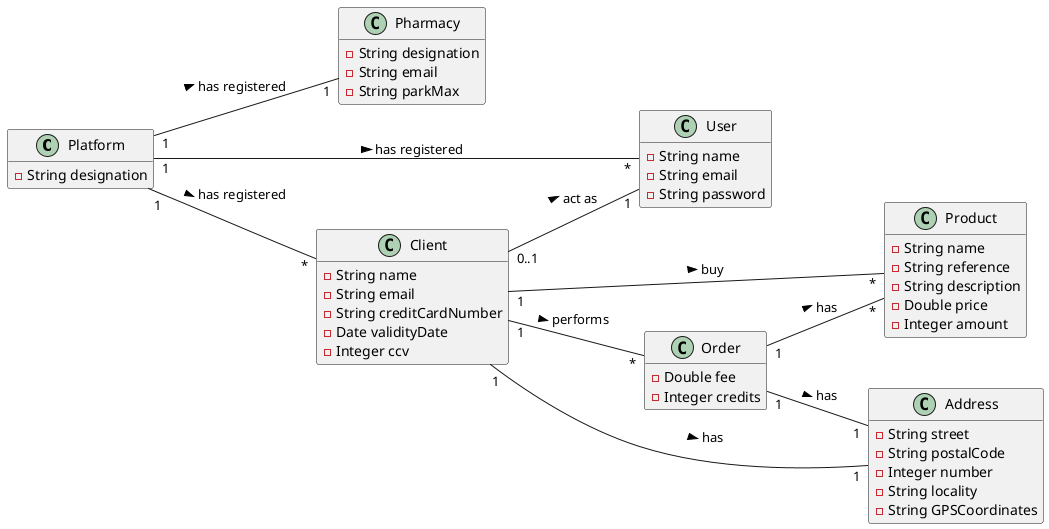 @startuml

hide methods
left to right direction

class Platform {
  -String designation
}
class Pharmacy {
  -String designation
  -String email
  -String parkMax
}

class User {
  -String name
  -String email
  -String password
}

class Client {
  -String name
  -String email
  -String creditCardNumber
  -Date validityDate
  -Integer ccv
}

class Product {
  -String name
  -String reference
  -String description
  -Double price
  -Integer amount
}

class Address {
  -String street
  -String postalCode
  -Integer number
  -String locality
  -String GPSCoordinates
}

class Order {
  -Double fee
  -Integer credits
}

Platform "1" -- "*" User : has registered >
Platform "1" -- "*" Client : has registered >
Platform "1" -- "1" Pharmacy :has registered >

Client "0..1" -- "1" User : act as >
Client "1" -- "*" Product : buy >
Client "1" -- "*" Order : performs >
Client "1" -- "1" Address : has >

Order "1" -- "*" Product : has >
Order "1" -- "1" Address : has >

@enduml
